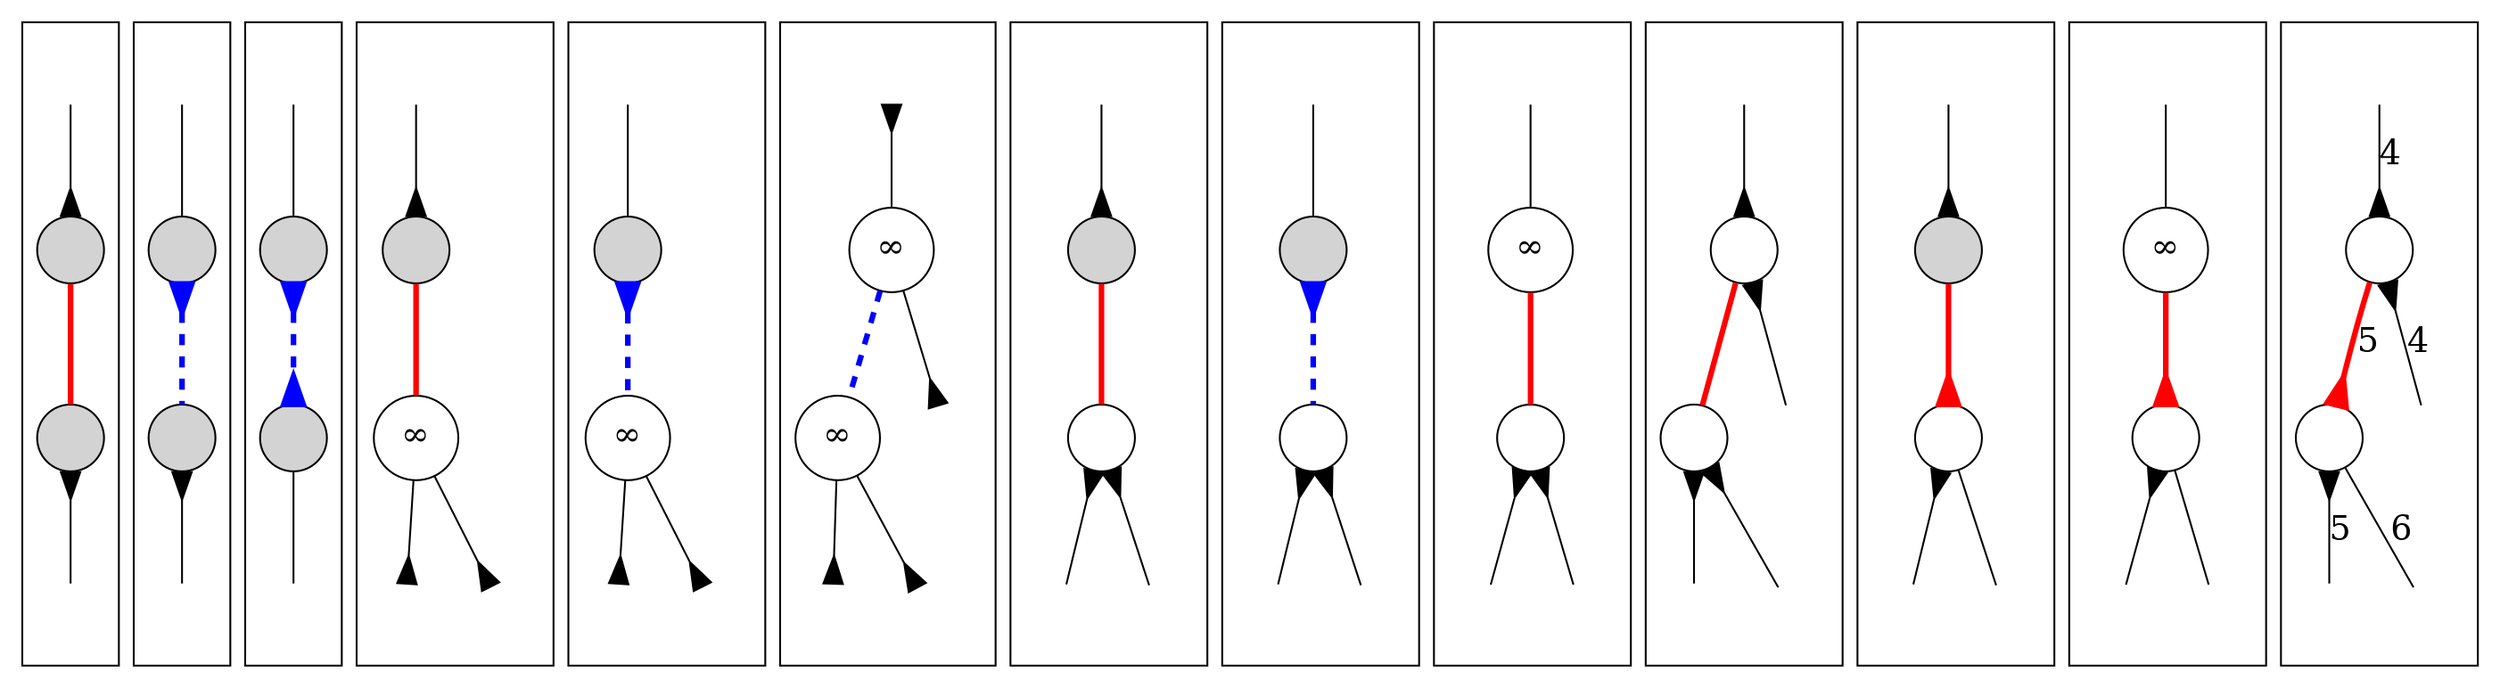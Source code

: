 digraph
{
	compound = true;
	node [shape=circle, style=filled, label="", fontsize=18];
	edge [dir=both, arrowtail=none, arrowhead=none, arrowsize=1.5, fontsize=18];

	/* AaXI, where A = no. of ends ambiguous with flow along the edge, a = no. of ends ambiguous with flow not along the edge,
	   X = no. of ends non-escapable (no outflow), I = no. of inward-pointing arrows

	   Note that A + a + X <= 2 and a + X + I <= 2
	   Furthermore, note that I >= A
	   Also, some of the cases cannot occur in practice */

	subgraph cluster0 /* A0a0X0I0 */
	{
		n0g -> n0p [arrowhead=inv];
		n0p -> n0n [color=red, penwidth=3];
		n0n -> n0c [arrowtail=inv];

		n0g [style=invisible];
		n0c [style=invisible];
	}

	subgraph cluster1 /* A0a0X0I1 */
	{
		n1g -> n1p;
		n1p -> n1n [color=blue, arrowtail=inv, penwidth=3, style=dashed];
		n1n -> n1c [arrowtail=inv];

		n1g [style=invisible];
		n1c [style=invisible];
	}

	subgraph cluster2 /* A0a0X0I2 */
	{
		n2g -> n2p;
		n2p -> n2n [color=blue, arrowtail=inv, arrowhead=inv, penwidth=3, style=dashed];
		n2n -> n2c;

		n2g [style=invisible];
		n2c [style=invisible];
	}

	subgraph cluster3 /* A0a0X1I0 */
	{
		n3g -> n3p [arrowhead=inv];
		n3p -> n3n [color=red, penwidth=3];
		n3n -> n3c0 [arrowhead=inv];
		n3n -> n3c1 [arrowhead=inv];

		n3g [style=invisible];
		n3n [style=solid, label="&infin;"];
		n3c0 [style=invisible];
		n3c1 [style=invisible];
	}

	subgraph cluster4 /* A0a0X1I1 */
	{
		n4g -> n4p;
		n4p -> n4n [color=blue, arrowtail=inv, penwidth=3, style=dashed];
		n4n -> n4c0 [arrowhead=inv];
		n4n -> n4c1 [arrowhead=inv];

		n4g [style=invisible];
		n4n [style=solid, label="&infin;"];
		n4c0 [style=invisible];
		n4c1 [style=invisible];
	}

	subgraph cluster5 /* A0a0X2I0 */
	{
		n5g -> n5p [arrowtail=inv];
		n5p -> n5n [color=blue, penwidth=3, style=dashed];
		n5p -> n5s [arrowhead=inv];
		n5n -> n5c0 [arrowhead=inv];
		n5n -> n5c1 [arrowhead=inv];

		n5g [style=invisible];
		n5p [style=solid, label="&infin;"];
		n5n [style=solid, label="&infin;"];
		n5s [style=invisible];
		n5c0 [style=invisible];
		n5c1 [style=invisible];
	}

	subgraph cluster6 /* A0a1X0I0 */
	{
		n6g -> n6p [arrowhead=inv];
		n6p -> n6n [color=red, penwidth=3];
		n6n -> n6c0 [arrowtail=inv];
		n6n -> n6c1 [arrowtail=inv];

		n6g [style=invisible];
		n6n [style=solid];
		n6c0 [style=invisible];
		n6c1 [style=invisible];
	}

	subgraph cluster7 /* A0a1X0I1 */
	{
		n7g -> n7p;
		n7p -> n7n [color=blue, arrowtail=inv, penwidth=3, style=dashed];
		n7n -> n7c0 [arrowtail=inv];
		n7n -> n7c1 [arrowtail=inv];

		n7g [style=invisible];
		n7n [style=solid];
		n7c0 [style=invisible];
		n7c1 [style=invisible];
	}

	subgraph cluster8 /* A0a1X1I0 */
	{
		n8g -> n8p;
		n8p -> n8n [color=red, penwidth=3];
		n8n -> n8c0 [arrowtail=inv];
		n8n -> n8c1 [arrowtail=inv];

		n8g [style=invisible];
		n8p [style=solid, label="&infin;"];
		n8n [style=solid];
		n8c0 [style=invisible];
		n8c1 [style=invisible];
	}

	subgraph cluster9 /* A0a2X0I0 */
	{
		n9g -> n9p [arrowhead=inv];
		n9p -> n9n [color=red, penwidth=3];
		n9p -> n9s [arrowtail=inv];
		n9n -> n9c0 [arrowtail=inv];
		n9n -> n9c1 [arrowtail=inv];

		n9g [style=invisible];
		n9p [style=solid];
		n9n [style=solid];
		n9s [style=invisible];
		n9c0 [style=invisible];
		n9c1 [style=invisible];
	}

	subgraph cluster10 /* A1a0X0I1 */
	{
		n10g -> n10p [arrowhead=inv];
		n10p -> n10n [color=red, arrowhead=inv, penwidth=3];
		n10n -> n10c0 [arrowtail=inv];
		n10n -> n10c1;

		n10g [style=invisible];
		n10n [style=solid];
		n10c0 [style=invisible];
		n10c1 [style=invisible];
	}

	subgraph cluster11 /* A1a0X1I1 */
	{
		n11g -> n11p;
		n11p -> n11n [color=red, arrowhead=inv, penwidth=3];
		n11n -> n11c0 [arrowtail=inv];
		n11n -> n11c1;

		n11g [style=invisible];
		n11p [style=solid, label="&infin;"];
		n11n [style=solid];
		n11c0 [style=invisible];
		n11c1 [style=invisible];
	}

	subgraph cluster12 /* A1a1X0I1 */
	{
		n12g -> n12p [label=4, arrowhead=inv];
		n12p -> n12n [label=5, color=red, arrowhead=inv, penwidth=3];
		n12p -> n12s [label=4, arrowtail=inv];
		n12n -> n12c0 [label=5, arrowtail=inv];
		n12n -> n12c1 [label=6];

		n12g [style=invisible];
		n12p [style=solid];
		n12n [style=solid];
		n12s [style=invisible];
		n12c0 [style=invisible];
		n12c1 [style=invisible];
	}
}
